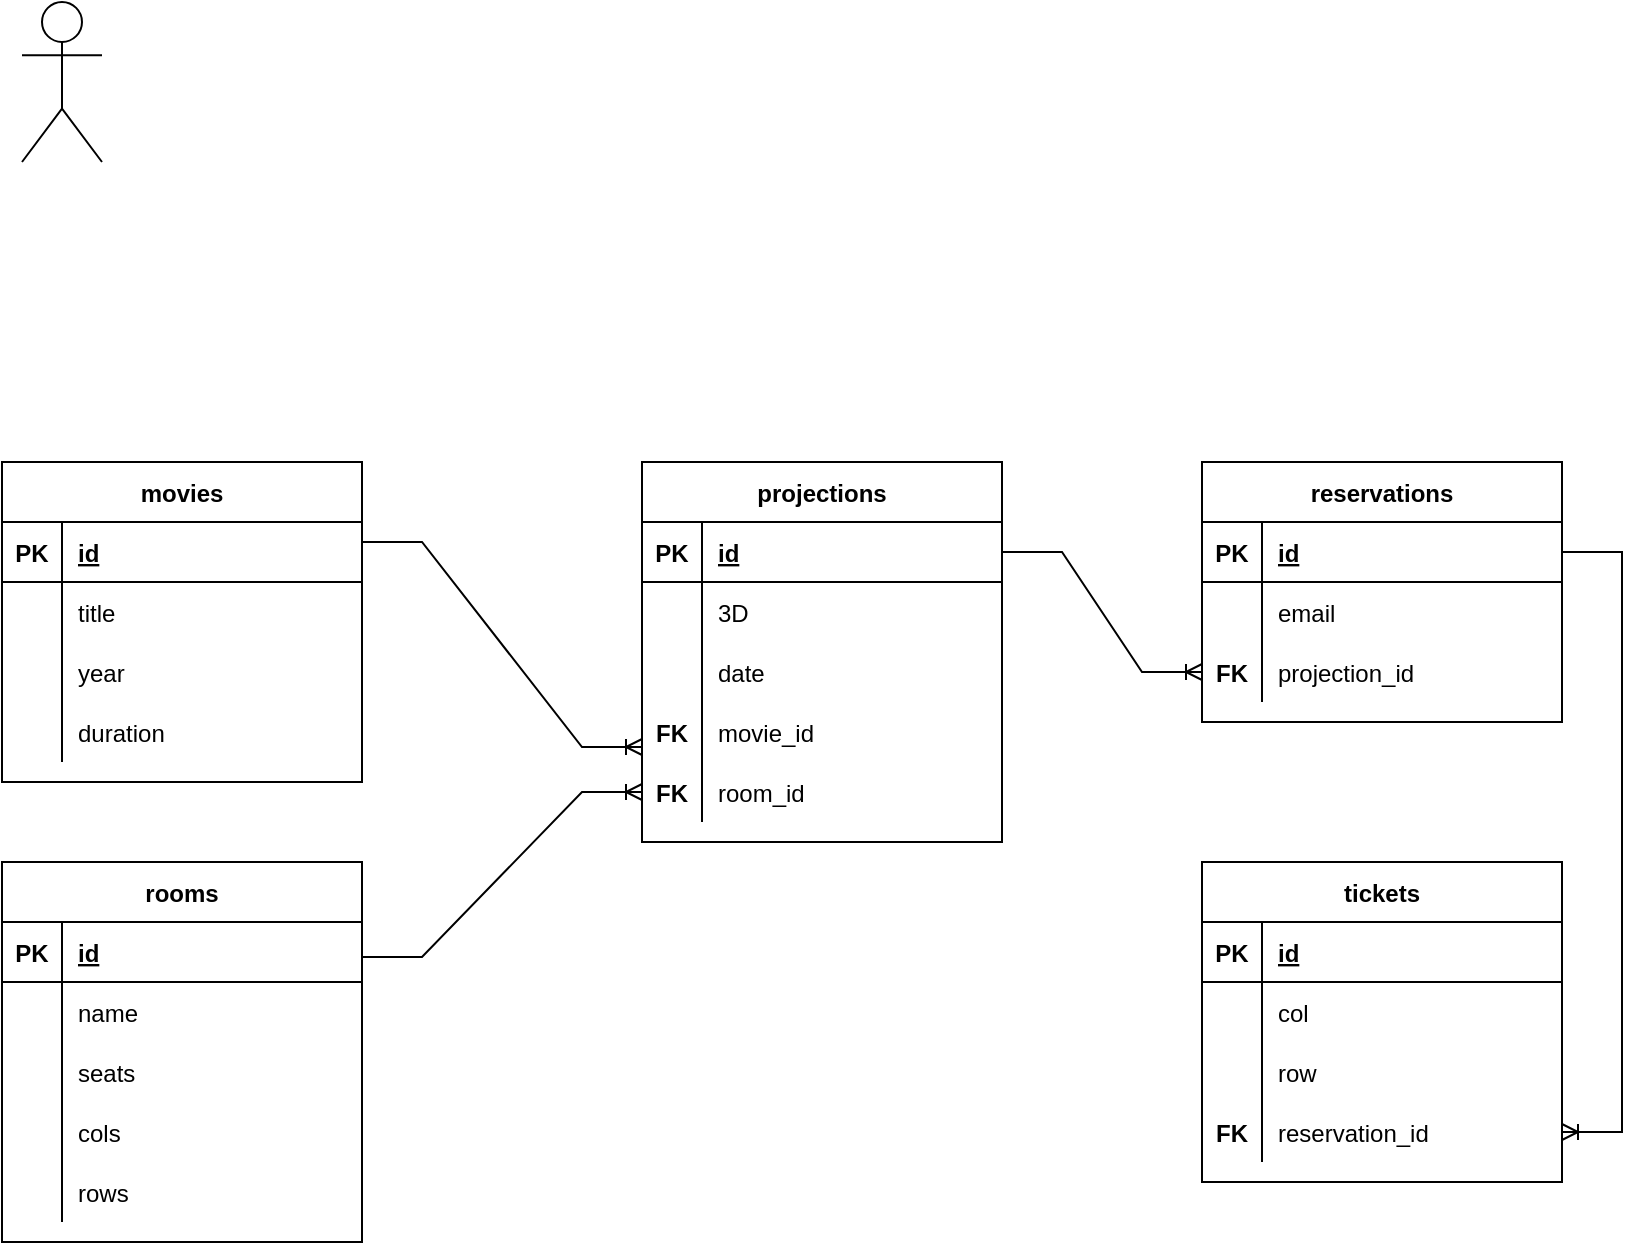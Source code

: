 <mxfile version="15.7.0" type="github"><diagram id="SfL1gu2h_iGBeoerVtcp" name="Page-1"><mxGraphModel dx="1117" dy="589" grid="1" gridSize="10" guides="1" tooltips="1" connect="1" arrows="1" fold="1" page="1" pageScale="1" pageWidth="827" pageHeight="1169" math="0" shadow="0"><root><mxCell id="0"/><mxCell id="1" parent="0"/><mxCell id="-xFj4w43g-DOMM9hb8rd-1" value="&lt;div&gt;&lt;br&gt;&lt;/div&gt;" style="shape=umlActor;verticalLabelPosition=bottom;verticalAlign=top;html=1;outlineConnect=0;" vertex="1" parent="1"><mxGeometry x="50" y="50" width="40" height="80" as="geometry"/></mxCell><mxCell id="-xFj4w43g-DOMM9hb8rd-27" value="movies" style="shape=table;startSize=30;container=1;collapsible=1;childLayout=tableLayout;fixedRows=1;rowLines=0;fontStyle=1;align=center;resizeLast=1;" vertex="1" parent="1"><mxGeometry x="40" y="280" width="180" height="160" as="geometry"/></mxCell><mxCell id="-xFj4w43g-DOMM9hb8rd-28" value="" style="shape=partialRectangle;collapsible=0;dropTarget=0;pointerEvents=0;fillColor=none;top=0;left=0;bottom=1;right=0;points=[[0,0.5],[1,0.5]];portConstraint=eastwest;" vertex="1" parent="-xFj4w43g-DOMM9hb8rd-27"><mxGeometry y="30" width="180" height="30" as="geometry"/></mxCell><mxCell id="-xFj4w43g-DOMM9hb8rd-29" value="PK" style="shape=partialRectangle;connectable=0;fillColor=none;top=0;left=0;bottom=0;right=0;fontStyle=1;overflow=hidden;" vertex="1" parent="-xFj4w43g-DOMM9hb8rd-28"><mxGeometry width="30" height="30" as="geometry"><mxRectangle width="30" height="30" as="alternateBounds"/></mxGeometry></mxCell><mxCell id="-xFj4w43g-DOMM9hb8rd-30" value="id" style="shape=partialRectangle;connectable=0;fillColor=none;top=0;left=0;bottom=0;right=0;align=left;spacingLeft=6;fontStyle=5;overflow=hidden;" vertex="1" parent="-xFj4w43g-DOMM9hb8rd-28"><mxGeometry x="30" width="150" height="30" as="geometry"><mxRectangle width="150" height="30" as="alternateBounds"/></mxGeometry></mxCell><mxCell id="-xFj4w43g-DOMM9hb8rd-31" value="" style="shape=partialRectangle;collapsible=0;dropTarget=0;pointerEvents=0;fillColor=none;top=0;left=0;bottom=0;right=0;points=[[0,0.5],[1,0.5]];portConstraint=eastwest;" vertex="1" parent="-xFj4w43g-DOMM9hb8rd-27"><mxGeometry y="60" width="180" height="30" as="geometry"/></mxCell><mxCell id="-xFj4w43g-DOMM9hb8rd-32" value="" style="shape=partialRectangle;connectable=0;fillColor=none;top=0;left=0;bottom=0;right=0;editable=1;overflow=hidden;" vertex="1" parent="-xFj4w43g-DOMM9hb8rd-31"><mxGeometry width="30" height="30" as="geometry"><mxRectangle width="30" height="30" as="alternateBounds"/></mxGeometry></mxCell><mxCell id="-xFj4w43g-DOMM9hb8rd-33" value="title" style="shape=partialRectangle;connectable=0;fillColor=none;top=0;left=0;bottom=0;right=0;align=left;spacingLeft=6;overflow=hidden;" vertex="1" parent="-xFj4w43g-DOMM9hb8rd-31"><mxGeometry x="30" width="150" height="30" as="geometry"><mxRectangle width="150" height="30" as="alternateBounds"/></mxGeometry></mxCell><mxCell id="-xFj4w43g-DOMM9hb8rd-34" value="" style="shape=partialRectangle;collapsible=0;dropTarget=0;pointerEvents=0;fillColor=none;top=0;left=0;bottom=0;right=0;points=[[0,0.5],[1,0.5]];portConstraint=eastwest;" vertex="1" parent="-xFj4w43g-DOMM9hb8rd-27"><mxGeometry y="90" width="180" height="30" as="geometry"/></mxCell><mxCell id="-xFj4w43g-DOMM9hb8rd-35" value="" style="shape=partialRectangle;connectable=0;fillColor=none;top=0;left=0;bottom=0;right=0;editable=1;overflow=hidden;" vertex="1" parent="-xFj4w43g-DOMM9hb8rd-34"><mxGeometry width="30" height="30" as="geometry"><mxRectangle width="30" height="30" as="alternateBounds"/></mxGeometry></mxCell><mxCell id="-xFj4w43g-DOMM9hb8rd-36" value="year" style="shape=partialRectangle;connectable=0;fillColor=none;top=0;left=0;bottom=0;right=0;align=left;spacingLeft=6;overflow=hidden;" vertex="1" parent="-xFj4w43g-DOMM9hb8rd-34"><mxGeometry x="30" width="150" height="30" as="geometry"><mxRectangle width="150" height="30" as="alternateBounds"/></mxGeometry></mxCell><mxCell id="-xFj4w43g-DOMM9hb8rd-37" value="" style="shape=partialRectangle;collapsible=0;dropTarget=0;pointerEvents=0;fillColor=none;top=0;left=0;bottom=0;right=0;points=[[0,0.5],[1,0.5]];portConstraint=eastwest;" vertex="1" parent="-xFj4w43g-DOMM9hb8rd-27"><mxGeometry y="120" width="180" height="30" as="geometry"/></mxCell><mxCell id="-xFj4w43g-DOMM9hb8rd-38" value="" style="shape=partialRectangle;connectable=0;fillColor=none;top=0;left=0;bottom=0;right=0;editable=1;overflow=hidden;" vertex="1" parent="-xFj4w43g-DOMM9hb8rd-37"><mxGeometry width="30" height="30" as="geometry"><mxRectangle width="30" height="30" as="alternateBounds"/></mxGeometry></mxCell><mxCell id="-xFj4w43g-DOMM9hb8rd-39" value="duration" style="shape=partialRectangle;connectable=0;fillColor=none;top=0;left=0;bottom=0;right=0;align=left;spacingLeft=6;overflow=hidden;" vertex="1" parent="-xFj4w43g-DOMM9hb8rd-37"><mxGeometry x="30" width="150" height="30" as="geometry"><mxRectangle width="150" height="30" as="alternateBounds"/></mxGeometry></mxCell><mxCell id="-xFj4w43g-DOMM9hb8rd-43" value="projections" style="shape=table;startSize=30;container=1;collapsible=1;childLayout=tableLayout;fixedRows=1;rowLines=0;fontStyle=1;align=center;resizeLast=1;shadow=0;" vertex="1" parent="1"><mxGeometry x="360" y="280" width="180" height="190" as="geometry"/></mxCell><mxCell id="-xFj4w43g-DOMM9hb8rd-44" value="" style="shape=partialRectangle;collapsible=0;dropTarget=0;pointerEvents=0;fillColor=none;top=0;left=0;bottom=1;right=0;points=[[0,0.5],[1,0.5]];portConstraint=eastwest;" vertex="1" parent="-xFj4w43g-DOMM9hb8rd-43"><mxGeometry y="30" width="180" height="30" as="geometry"/></mxCell><mxCell id="-xFj4w43g-DOMM9hb8rd-45" value="PK" style="shape=partialRectangle;connectable=0;fillColor=none;top=0;left=0;bottom=0;right=0;fontStyle=1;overflow=hidden;" vertex="1" parent="-xFj4w43g-DOMM9hb8rd-44"><mxGeometry width="30" height="30" as="geometry"><mxRectangle width="30" height="30" as="alternateBounds"/></mxGeometry></mxCell><mxCell id="-xFj4w43g-DOMM9hb8rd-46" value="id" style="shape=partialRectangle;connectable=0;fillColor=none;top=0;left=0;bottom=0;right=0;align=left;spacingLeft=6;fontStyle=5;overflow=hidden;" vertex="1" parent="-xFj4w43g-DOMM9hb8rd-44"><mxGeometry x="30" width="150" height="30" as="geometry"><mxRectangle width="150" height="30" as="alternateBounds"/></mxGeometry></mxCell><mxCell id="-xFj4w43g-DOMM9hb8rd-47" value="" style="shape=partialRectangle;collapsible=0;dropTarget=0;pointerEvents=0;fillColor=none;top=0;left=0;bottom=0;right=0;points=[[0,0.5],[1,0.5]];portConstraint=eastwest;" vertex="1" parent="-xFj4w43g-DOMM9hb8rd-43"><mxGeometry y="60" width="180" height="30" as="geometry"/></mxCell><mxCell id="-xFj4w43g-DOMM9hb8rd-48" value="" style="shape=partialRectangle;connectable=0;fillColor=none;top=0;left=0;bottom=0;right=0;editable=1;overflow=hidden;" vertex="1" parent="-xFj4w43g-DOMM9hb8rd-47"><mxGeometry width="30" height="30" as="geometry"><mxRectangle width="30" height="30" as="alternateBounds"/></mxGeometry></mxCell><mxCell id="-xFj4w43g-DOMM9hb8rd-49" value="3D" style="shape=partialRectangle;connectable=0;fillColor=none;top=0;left=0;bottom=0;right=0;align=left;spacingLeft=6;overflow=hidden;" vertex="1" parent="-xFj4w43g-DOMM9hb8rd-47"><mxGeometry x="30" width="150" height="30" as="geometry"><mxRectangle width="150" height="30" as="alternateBounds"/></mxGeometry></mxCell><mxCell id="-xFj4w43g-DOMM9hb8rd-50" value="" style="shape=partialRectangle;collapsible=0;dropTarget=0;pointerEvents=0;fillColor=none;top=0;left=0;bottom=0;right=0;points=[[0,0.5],[1,0.5]];portConstraint=eastwest;" vertex="1" parent="-xFj4w43g-DOMM9hb8rd-43"><mxGeometry y="90" width="180" height="30" as="geometry"/></mxCell><mxCell id="-xFj4w43g-DOMM9hb8rd-51" value="" style="shape=partialRectangle;connectable=0;fillColor=none;top=0;left=0;bottom=0;right=0;editable=1;overflow=hidden;" vertex="1" parent="-xFj4w43g-DOMM9hb8rd-50"><mxGeometry width="30" height="30" as="geometry"><mxRectangle width="30" height="30" as="alternateBounds"/></mxGeometry></mxCell><mxCell id="-xFj4w43g-DOMM9hb8rd-52" value="date" style="shape=partialRectangle;connectable=0;fillColor=none;top=0;left=0;bottom=0;right=0;align=left;spacingLeft=6;overflow=hidden;" vertex="1" parent="-xFj4w43g-DOMM9hb8rd-50"><mxGeometry x="30" width="150" height="30" as="geometry"><mxRectangle width="150" height="30" as="alternateBounds"/></mxGeometry></mxCell><mxCell id="-xFj4w43g-DOMM9hb8rd-53" value="" style="shape=partialRectangle;collapsible=0;dropTarget=0;pointerEvents=0;fillColor=none;top=0;left=0;bottom=0;right=0;points=[[0,0.5],[1,0.5]];portConstraint=eastwest;" vertex="1" parent="-xFj4w43g-DOMM9hb8rd-43"><mxGeometry y="120" width="180" height="30" as="geometry"/></mxCell><mxCell id="-xFj4w43g-DOMM9hb8rd-54" value="FK" style="shape=partialRectangle;connectable=0;fillColor=none;top=0;left=0;bottom=0;right=0;editable=1;overflow=hidden;fontStyle=1" vertex="1" parent="-xFj4w43g-DOMM9hb8rd-53"><mxGeometry width="30" height="30" as="geometry"><mxRectangle width="30" height="30" as="alternateBounds"/></mxGeometry></mxCell><mxCell id="-xFj4w43g-DOMM9hb8rd-55" value="movie_id" style="shape=partialRectangle;connectable=0;fillColor=none;top=0;left=0;bottom=0;right=0;align=left;spacingLeft=6;overflow=hidden;" vertex="1" parent="-xFj4w43g-DOMM9hb8rd-53"><mxGeometry x="30" width="150" height="30" as="geometry"><mxRectangle width="150" height="30" as="alternateBounds"/></mxGeometry></mxCell><mxCell id="-xFj4w43g-DOMM9hb8rd-56" style="shape=partialRectangle;collapsible=0;dropTarget=0;pointerEvents=0;fillColor=none;top=0;left=0;bottom=0;right=0;points=[[0,0.5],[1,0.5]];portConstraint=eastwest;" vertex="1" parent="-xFj4w43g-DOMM9hb8rd-43"><mxGeometry y="150" width="180" height="30" as="geometry"/></mxCell><mxCell id="-xFj4w43g-DOMM9hb8rd-57" value="FK" style="shape=partialRectangle;connectable=0;fillColor=none;top=0;left=0;bottom=0;right=0;editable=1;overflow=hidden;fontStyle=1" vertex="1" parent="-xFj4w43g-DOMM9hb8rd-56"><mxGeometry width="30" height="30" as="geometry"><mxRectangle width="30" height="30" as="alternateBounds"/></mxGeometry></mxCell><mxCell id="-xFj4w43g-DOMM9hb8rd-58" value="room_id" style="shape=partialRectangle;connectable=0;fillColor=none;top=0;left=0;bottom=0;right=0;align=left;spacingLeft=6;overflow=hidden;" vertex="1" parent="-xFj4w43g-DOMM9hb8rd-56"><mxGeometry x="30" width="150" height="30" as="geometry"><mxRectangle width="150" height="30" as="alternateBounds"/></mxGeometry></mxCell><mxCell id="-xFj4w43g-DOMM9hb8rd-59" value="reservations" style="shape=table;startSize=30;container=1;collapsible=1;childLayout=tableLayout;fixedRows=1;rowLines=0;fontStyle=1;align=center;resizeLast=1;shadow=0;" vertex="1" parent="1"><mxGeometry x="640" y="280" width="180" height="130" as="geometry"/></mxCell><mxCell id="-xFj4w43g-DOMM9hb8rd-60" value="" style="shape=partialRectangle;collapsible=0;dropTarget=0;pointerEvents=0;fillColor=none;top=0;left=0;bottom=1;right=0;points=[[0,0.5],[1,0.5]];portConstraint=eastwest;" vertex="1" parent="-xFj4w43g-DOMM9hb8rd-59"><mxGeometry y="30" width="180" height="30" as="geometry"/></mxCell><mxCell id="-xFj4w43g-DOMM9hb8rd-61" value="PK" style="shape=partialRectangle;connectable=0;fillColor=none;top=0;left=0;bottom=0;right=0;fontStyle=1;overflow=hidden;" vertex="1" parent="-xFj4w43g-DOMM9hb8rd-60"><mxGeometry width="30" height="30" as="geometry"><mxRectangle width="30" height="30" as="alternateBounds"/></mxGeometry></mxCell><mxCell id="-xFj4w43g-DOMM9hb8rd-62" value="id" style="shape=partialRectangle;connectable=0;fillColor=none;top=0;left=0;bottom=0;right=0;align=left;spacingLeft=6;fontStyle=5;overflow=hidden;" vertex="1" parent="-xFj4w43g-DOMM9hb8rd-60"><mxGeometry x="30" width="150" height="30" as="geometry"><mxRectangle width="150" height="30" as="alternateBounds"/></mxGeometry></mxCell><mxCell id="-xFj4w43g-DOMM9hb8rd-63" value="" style="shape=partialRectangle;collapsible=0;dropTarget=0;pointerEvents=0;fillColor=none;top=0;left=0;bottom=0;right=0;points=[[0,0.5],[1,0.5]];portConstraint=eastwest;" vertex="1" parent="-xFj4w43g-DOMM9hb8rd-59"><mxGeometry y="60" width="180" height="30" as="geometry"/></mxCell><mxCell id="-xFj4w43g-DOMM9hb8rd-64" value="" style="shape=partialRectangle;connectable=0;fillColor=none;top=0;left=0;bottom=0;right=0;editable=1;overflow=hidden;" vertex="1" parent="-xFj4w43g-DOMM9hb8rd-63"><mxGeometry width="30" height="30" as="geometry"><mxRectangle width="30" height="30" as="alternateBounds"/></mxGeometry></mxCell><mxCell id="-xFj4w43g-DOMM9hb8rd-65" value="email" style="shape=partialRectangle;connectable=0;fillColor=none;top=0;left=0;bottom=0;right=0;align=left;spacingLeft=6;overflow=hidden;" vertex="1" parent="-xFj4w43g-DOMM9hb8rd-63"><mxGeometry x="30" width="150" height="30" as="geometry"><mxRectangle width="150" height="30" as="alternateBounds"/></mxGeometry></mxCell><mxCell id="-xFj4w43g-DOMM9hb8rd-69" value="" style="shape=partialRectangle;collapsible=0;dropTarget=0;pointerEvents=0;fillColor=none;top=0;left=0;bottom=0;right=0;points=[[0,0.5],[1,0.5]];portConstraint=eastwest;" vertex="1" parent="-xFj4w43g-DOMM9hb8rd-59"><mxGeometry y="90" width="180" height="30" as="geometry"/></mxCell><mxCell id="-xFj4w43g-DOMM9hb8rd-70" value="FK" style="shape=partialRectangle;connectable=0;fillColor=none;top=0;left=0;bottom=0;right=0;editable=1;overflow=hidden;fontStyle=1" vertex="1" parent="-xFj4w43g-DOMM9hb8rd-69"><mxGeometry width="30" height="30" as="geometry"><mxRectangle width="30" height="30" as="alternateBounds"/></mxGeometry></mxCell><mxCell id="-xFj4w43g-DOMM9hb8rd-71" value="projection_id" style="shape=partialRectangle;connectable=0;fillColor=none;top=0;left=0;bottom=0;right=0;align=left;spacingLeft=6;overflow=hidden;" vertex="1" parent="-xFj4w43g-DOMM9hb8rd-69"><mxGeometry x="30" width="150" height="30" as="geometry"><mxRectangle width="150" height="30" as="alternateBounds"/></mxGeometry></mxCell><mxCell id="-xFj4w43g-DOMM9hb8rd-75" value="rooms" style="shape=table;startSize=30;container=1;collapsible=1;childLayout=tableLayout;fixedRows=1;rowLines=0;fontStyle=1;align=center;resizeLast=1;shadow=0;" vertex="1" parent="1"><mxGeometry x="40" y="480" width="180" height="190" as="geometry"/></mxCell><mxCell id="-xFj4w43g-DOMM9hb8rd-76" value="" style="shape=partialRectangle;collapsible=0;dropTarget=0;pointerEvents=0;fillColor=none;top=0;left=0;bottom=1;right=0;points=[[0,0.5],[1,0.5]];portConstraint=eastwest;shadow=0;" vertex="1" parent="-xFj4w43g-DOMM9hb8rd-75"><mxGeometry y="30" width="180" height="30" as="geometry"/></mxCell><mxCell id="-xFj4w43g-DOMM9hb8rd-77" value="PK" style="shape=partialRectangle;connectable=0;fillColor=none;top=0;left=0;bottom=0;right=0;fontStyle=1;overflow=hidden;shadow=0;" vertex="1" parent="-xFj4w43g-DOMM9hb8rd-76"><mxGeometry width="30" height="30" as="geometry"><mxRectangle width="30" height="30" as="alternateBounds"/></mxGeometry></mxCell><mxCell id="-xFj4w43g-DOMM9hb8rd-78" value="id" style="shape=partialRectangle;connectable=0;fillColor=none;top=0;left=0;bottom=0;right=0;align=left;spacingLeft=6;fontStyle=5;overflow=hidden;shadow=0;" vertex="1" parent="-xFj4w43g-DOMM9hb8rd-76"><mxGeometry x="30" width="150" height="30" as="geometry"><mxRectangle width="150" height="30" as="alternateBounds"/></mxGeometry></mxCell><mxCell id="-xFj4w43g-DOMM9hb8rd-79" value="" style="shape=partialRectangle;collapsible=0;dropTarget=0;pointerEvents=0;fillColor=none;top=0;left=0;bottom=0;right=0;points=[[0,0.5],[1,0.5]];portConstraint=eastwest;shadow=0;" vertex="1" parent="-xFj4w43g-DOMM9hb8rd-75"><mxGeometry y="60" width="180" height="30" as="geometry"/></mxCell><mxCell id="-xFj4w43g-DOMM9hb8rd-80" value="" style="shape=partialRectangle;connectable=0;fillColor=none;top=0;left=0;bottom=0;right=0;editable=1;overflow=hidden;shadow=0;" vertex="1" parent="-xFj4w43g-DOMM9hb8rd-79"><mxGeometry width="30" height="30" as="geometry"><mxRectangle width="30" height="30" as="alternateBounds"/></mxGeometry></mxCell><mxCell id="-xFj4w43g-DOMM9hb8rd-81" value="name" style="shape=partialRectangle;connectable=0;fillColor=none;top=0;left=0;bottom=0;right=0;align=left;spacingLeft=6;overflow=hidden;shadow=0;" vertex="1" parent="-xFj4w43g-DOMM9hb8rd-79"><mxGeometry x="30" width="150" height="30" as="geometry"><mxRectangle width="150" height="30" as="alternateBounds"/></mxGeometry></mxCell><mxCell id="-xFj4w43g-DOMM9hb8rd-82" value="" style="shape=partialRectangle;collapsible=0;dropTarget=0;pointerEvents=0;fillColor=none;top=0;left=0;bottom=0;right=0;points=[[0,0.5],[1,0.5]];portConstraint=eastwest;shadow=0;" vertex="1" parent="-xFj4w43g-DOMM9hb8rd-75"><mxGeometry y="90" width="180" height="30" as="geometry"/></mxCell><mxCell id="-xFj4w43g-DOMM9hb8rd-83" value="" style="shape=partialRectangle;connectable=0;fillColor=none;top=0;left=0;bottom=0;right=0;editable=1;overflow=hidden;shadow=0;" vertex="1" parent="-xFj4w43g-DOMM9hb8rd-82"><mxGeometry width="30" height="30" as="geometry"><mxRectangle width="30" height="30" as="alternateBounds"/></mxGeometry></mxCell><mxCell id="-xFj4w43g-DOMM9hb8rd-84" value="seats" style="shape=partialRectangle;connectable=0;fillColor=none;top=0;left=0;bottom=0;right=0;align=left;spacingLeft=6;overflow=hidden;shadow=0;" vertex="1" parent="-xFj4w43g-DOMM9hb8rd-82"><mxGeometry x="30" width="150" height="30" as="geometry"><mxRectangle width="150" height="30" as="alternateBounds"/></mxGeometry></mxCell><mxCell id="-xFj4w43g-DOMM9hb8rd-85" value="" style="shape=partialRectangle;collapsible=0;dropTarget=0;pointerEvents=0;fillColor=none;top=0;left=0;bottom=0;right=0;points=[[0,0.5],[1,0.5]];portConstraint=eastwest;shadow=0;" vertex="1" parent="-xFj4w43g-DOMM9hb8rd-75"><mxGeometry y="120" width="180" height="30" as="geometry"/></mxCell><mxCell id="-xFj4w43g-DOMM9hb8rd-86" value="" style="shape=partialRectangle;connectable=0;fillColor=none;top=0;left=0;bottom=0;right=0;editable=1;overflow=hidden;shadow=0;" vertex="1" parent="-xFj4w43g-DOMM9hb8rd-85"><mxGeometry width="30" height="30" as="geometry"><mxRectangle width="30" height="30" as="alternateBounds"/></mxGeometry></mxCell><mxCell id="-xFj4w43g-DOMM9hb8rd-87" value="cols" style="shape=partialRectangle;connectable=0;fillColor=none;top=0;left=0;bottom=0;right=0;align=left;spacingLeft=6;overflow=hidden;shadow=0;" vertex="1" parent="-xFj4w43g-DOMM9hb8rd-85"><mxGeometry x="30" width="150" height="30" as="geometry"><mxRectangle width="150" height="30" as="alternateBounds"/></mxGeometry></mxCell><mxCell id="-xFj4w43g-DOMM9hb8rd-88" style="shape=partialRectangle;collapsible=0;dropTarget=0;pointerEvents=0;fillColor=none;top=0;left=0;bottom=0;right=0;points=[[0,0.5],[1,0.5]];portConstraint=eastwest;shadow=0;" vertex="1" parent="-xFj4w43g-DOMM9hb8rd-75"><mxGeometry y="150" width="180" height="30" as="geometry"/></mxCell><mxCell id="-xFj4w43g-DOMM9hb8rd-89" style="shape=partialRectangle;connectable=0;fillColor=none;top=0;left=0;bottom=0;right=0;editable=1;overflow=hidden;shadow=0;" vertex="1" parent="-xFj4w43g-DOMM9hb8rd-88"><mxGeometry width="30" height="30" as="geometry"><mxRectangle width="30" height="30" as="alternateBounds"/></mxGeometry></mxCell><mxCell id="-xFj4w43g-DOMM9hb8rd-90" value="rows" style="shape=partialRectangle;connectable=0;fillColor=none;top=0;left=0;bottom=0;right=0;align=left;spacingLeft=6;overflow=hidden;shadow=0;" vertex="1" parent="-xFj4w43g-DOMM9hb8rd-88"><mxGeometry x="30" width="150" height="30" as="geometry"><mxRectangle width="150" height="30" as="alternateBounds"/></mxGeometry></mxCell><mxCell id="-xFj4w43g-DOMM9hb8rd-91" value="tickets" style="shape=table;startSize=30;container=1;collapsible=1;childLayout=tableLayout;fixedRows=1;rowLines=0;fontStyle=1;align=center;resizeLast=1;shadow=0;" vertex="1" parent="1"><mxGeometry x="640" y="480" width="180" height="160" as="geometry"/></mxCell><mxCell id="-xFj4w43g-DOMM9hb8rd-92" value="" style="shape=partialRectangle;collapsible=0;dropTarget=0;pointerEvents=0;fillColor=none;top=0;left=0;bottom=1;right=0;points=[[0,0.5],[1,0.5]];portConstraint=eastwest;" vertex="1" parent="-xFj4w43g-DOMM9hb8rd-91"><mxGeometry y="30" width="180" height="30" as="geometry"/></mxCell><mxCell id="-xFj4w43g-DOMM9hb8rd-93" value="PK" style="shape=partialRectangle;connectable=0;fillColor=none;top=0;left=0;bottom=0;right=0;fontStyle=1;overflow=hidden;" vertex="1" parent="-xFj4w43g-DOMM9hb8rd-92"><mxGeometry width="30" height="30" as="geometry"><mxRectangle width="30" height="30" as="alternateBounds"/></mxGeometry></mxCell><mxCell id="-xFj4w43g-DOMM9hb8rd-94" value="id" style="shape=partialRectangle;connectable=0;fillColor=none;top=0;left=0;bottom=0;right=0;align=left;spacingLeft=6;fontStyle=5;overflow=hidden;" vertex="1" parent="-xFj4w43g-DOMM9hb8rd-92"><mxGeometry x="30" width="150" height="30" as="geometry"><mxRectangle width="150" height="30" as="alternateBounds"/></mxGeometry></mxCell><mxCell id="-xFj4w43g-DOMM9hb8rd-95" value="" style="shape=partialRectangle;collapsible=0;dropTarget=0;pointerEvents=0;fillColor=none;top=0;left=0;bottom=0;right=0;points=[[0,0.5],[1,0.5]];portConstraint=eastwest;" vertex="1" parent="-xFj4w43g-DOMM9hb8rd-91"><mxGeometry y="60" width="180" height="30" as="geometry"/></mxCell><mxCell id="-xFj4w43g-DOMM9hb8rd-96" value="" style="shape=partialRectangle;connectable=0;fillColor=none;top=0;left=0;bottom=0;right=0;editable=1;overflow=hidden;" vertex="1" parent="-xFj4w43g-DOMM9hb8rd-95"><mxGeometry width="30" height="30" as="geometry"><mxRectangle width="30" height="30" as="alternateBounds"/></mxGeometry></mxCell><mxCell id="-xFj4w43g-DOMM9hb8rd-97" value="col" style="shape=partialRectangle;connectable=0;fillColor=none;top=0;left=0;bottom=0;right=0;align=left;spacingLeft=6;overflow=hidden;" vertex="1" parent="-xFj4w43g-DOMM9hb8rd-95"><mxGeometry x="30" width="150" height="30" as="geometry"><mxRectangle width="150" height="30" as="alternateBounds"/></mxGeometry></mxCell><mxCell id="-xFj4w43g-DOMM9hb8rd-107" style="shape=partialRectangle;collapsible=0;dropTarget=0;pointerEvents=0;fillColor=none;top=0;left=0;bottom=0;right=0;points=[[0,0.5],[1,0.5]];portConstraint=eastwest;" vertex="1" parent="-xFj4w43g-DOMM9hb8rd-91"><mxGeometry y="90" width="180" height="30" as="geometry"/></mxCell><mxCell id="-xFj4w43g-DOMM9hb8rd-108" style="shape=partialRectangle;connectable=0;fillColor=none;top=0;left=0;bottom=0;right=0;editable=1;overflow=hidden;" vertex="1" parent="-xFj4w43g-DOMM9hb8rd-107"><mxGeometry width="30" height="30" as="geometry"><mxRectangle width="30" height="30" as="alternateBounds"/></mxGeometry></mxCell><mxCell id="-xFj4w43g-DOMM9hb8rd-109" value="row" style="shape=partialRectangle;connectable=0;fillColor=none;top=0;left=0;bottom=0;right=0;align=left;spacingLeft=6;overflow=hidden;" vertex="1" parent="-xFj4w43g-DOMM9hb8rd-107"><mxGeometry x="30" width="150" height="30" as="geometry"><mxRectangle width="150" height="30" as="alternateBounds"/></mxGeometry></mxCell><mxCell id="-xFj4w43g-DOMM9hb8rd-98" value="" style="shape=partialRectangle;collapsible=0;dropTarget=0;pointerEvents=0;fillColor=none;top=0;left=0;bottom=0;right=0;points=[[0,0.5],[1,0.5]];portConstraint=eastwest;" vertex="1" parent="-xFj4w43g-DOMM9hb8rd-91"><mxGeometry y="120" width="180" height="30" as="geometry"/></mxCell><mxCell id="-xFj4w43g-DOMM9hb8rd-99" value="FK" style="shape=partialRectangle;connectable=0;fillColor=none;top=0;left=0;bottom=0;right=0;editable=1;overflow=hidden;fontStyle=1" vertex="1" parent="-xFj4w43g-DOMM9hb8rd-98"><mxGeometry width="30" height="30" as="geometry"><mxRectangle width="30" height="30" as="alternateBounds"/></mxGeometry></mxCell><mxCell id="-xFj4w43g-DOMM9hb8rd-100" value="reservation_id" style="shape=partialRectangle;connectable=0;fillColor=none;top=0;left=0;bottom=0;right=0;align=left;spacingLeft=6;overflow=hidden;" vertex="1" parent="-xFj4w43g-DOMM9hb8rd-98"><mxGeometry x="30" width="150" height="30" as="geometry"><mxRectangle width="150" height="30" as="alternateBounds"/></mxGeometry></mxCell><mxCell id="-xFj4w43g-DOMM9hb8rd-116" value="" style="edgeStyle=entityRelationEdgeStyle;fontSize=12;html=1;endArrow=ERoneToMany;rounded=0;entryX=0;entryY=0.75;entryDx=0;entryDy=0;exitX=1;exitY=0.25;exitDx=0;exitDy=0;" edge="1" parent="1" source="-xFj4w43g-DOMM9hb8rd-27" target="-xFj4w43g-DOMM9hb8rd-43"><mxGeometry width="100" height="100" relative="1" as="geometry"><mxPoint x="290" y="400" as="sourcePoint"/><mxPoint x="240" y="310" as="targetPoint"/></mxGeometry></mxCell><mxCell id="-xFj4w43g-DOMM9hb8rd-117" value="" style="edgeStyle=entityRelationEdgeStyle;fontSize=12;html=1;endArrow=ERoneToMany;rounded=0;exitX=1;exitY=0.25;exitDx=0;exitDy=0;entryX=0;entryY=0.5;entryDx=0;entryDy=0;" edge="1" parent="1" source="-xFj4w43g-DOMM9hb8rd-75" target="-xFj4w43g-DOMM9hb8rd-56"><mxGeometry width="100" height="100" relative="1" as="geometry"><mxPoint x="410" y="350" as="sourcePoint"/><mxPoint x="510" y="250" as="targetPoint"/></mxGeometry></mxCell><mxCell id="-xFj4w43g-DOMM9hb8rd-118" value="" style="edgeStyle=entityRelationEdgeStyle;fontSize=12;html=1;endArrow=ERoneToMany;rounded=0;exitX=1;exitY=0.5;exitDx=0;exitDy=0;entryX=0;entryY=0.5;entryDx=0;entryDy=0;" edge="1" parent="1" source="-xFj4w43g-DOMM9hb8rd-44" target="-xFj4w43g-DOMM9hb8rd-69"><mxGeometry width="100" height="100" relative="1" as="geometry"><mxPoint x="410" y="490" as="sourcePoint"/><mxPoint x="510" y="390" as="targetPoint"/></mxGeometry></mxCell><mxCell id="-xFj4w43g-DOMM9hb8rd-119" value="" style="edgeStyle=entityRelationEdgeStyle;fontSize=12;html=1;endArrow=ERoneToMany;rounded=0;entryX=1;entryY=0.5;entryDx=0;entryDy=0;exitX=1;exitY=0.5;exitDx=0;exitDy=0;" edge="1" parent="1" source="-xFj4w43g-DOMM9hb8rd-60" target="-xFj4w43g-DOMM9hb8rd-98"><mxGeometry width="100" height="100" relative="1" as="geometry"><mxPoint x="410" y="490" as="sourcePoint"/><mxPoint x="510" y="390" as="targetPoint"/></mxGeometry></mxCell></root></mxGraphModel></diagram></mxfile>